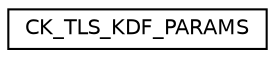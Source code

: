 digraph "Graphical Class Hierarchy"
{
  edge [fontname="Helvetica",fontsize="10",labelfontname="Helvetica",labelfontsize="10"];
  node [fontname="Helvetica",fontsize="10",shape=record];
  rankdir="LR";
  Node0 [label="CK_TLS_KDF_PARAMS",height=0.2,width=0.4,color="black", fillcolor="white", style="filled",URL="$struct_c_k___t_l_s___k_d_f___p_a_r_a_m_s.html"];
}
